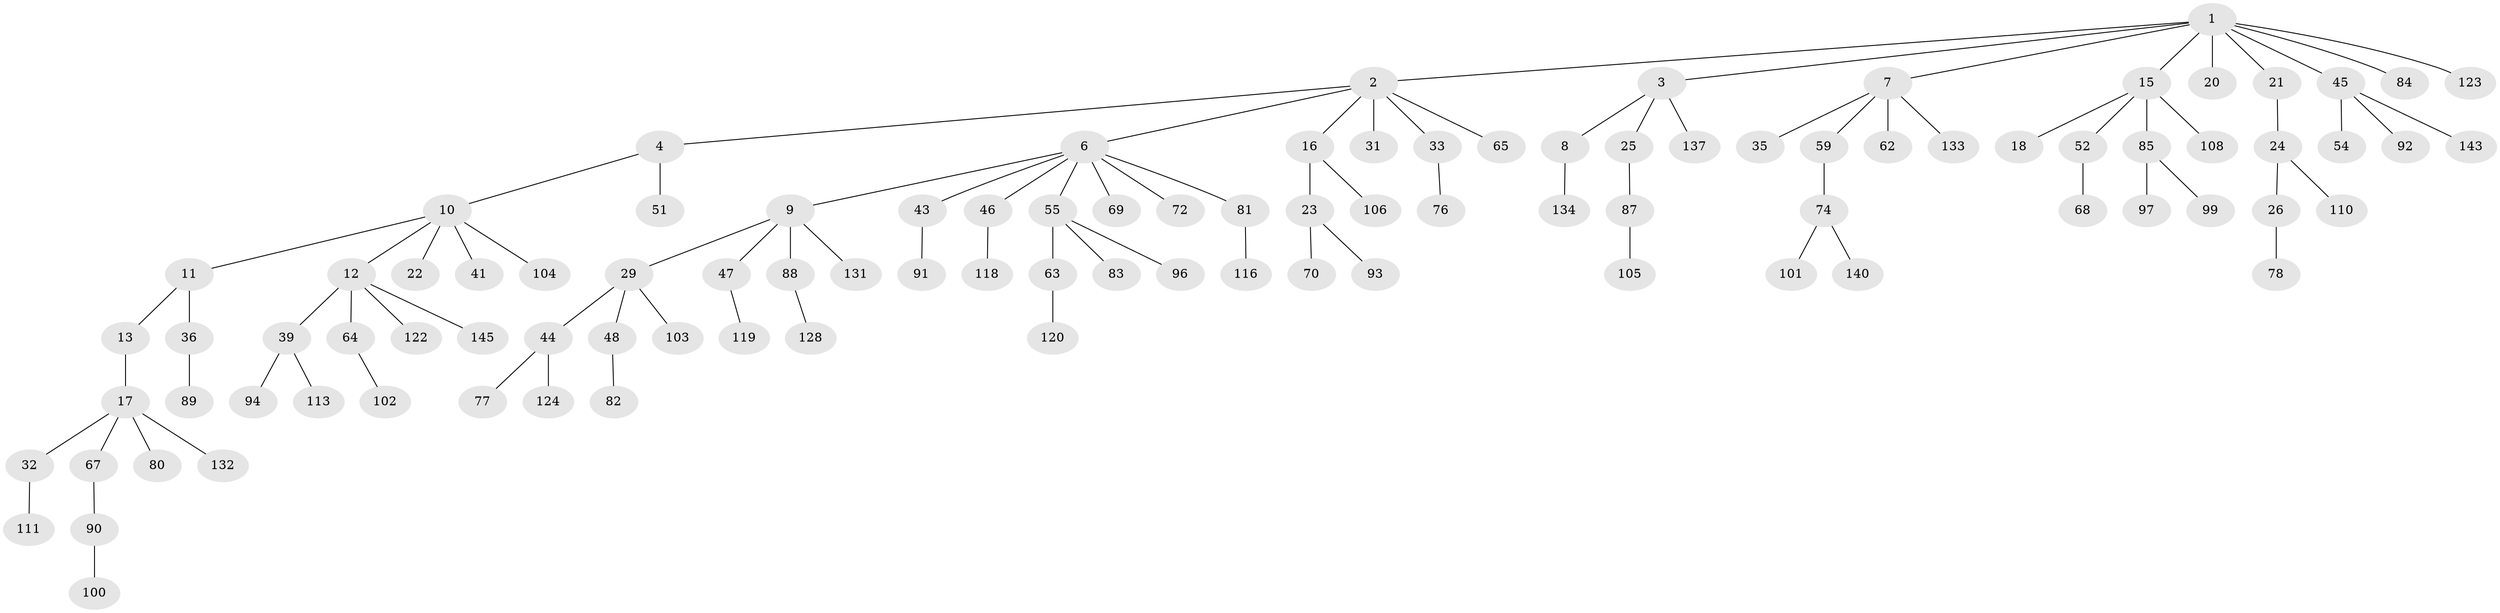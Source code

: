 // original degree distribution, {9: 0.006896551724137931, 6: 0.020689655172413793, 4: 0.10344827586206896, 3: 0.0896551724137931, 5: 0.020689655172413793, 2: 0.25517241379310346, 1: 0.503448275862069}
// Generated by graph-tools (version 1.1) at 2025/42/03/06/25 10:42:04]
// undirected, 99 vertices, 98 edges
graph export_dot {
graph [start="1"]
  node [color=gray90,style=filled];
  1 [super="+71"];
  2 [super="+5"];
  3 [super="+28"];
  4;
  6 [super="+38"];
  7 [super="+34"];
  8 [super="+40"];
  9 [super="+19"];
  10 [super="+14"];
  11 [super="+115"];
  12 [super="+60"];
  13;
  15 [super="+42"];
  16 [super="+136"];
  17 [super="+56"];
  18 [super="+30"];
  20 [super="+141"];
  21 [super="+50"];
  22;
  23 [super="+27"];
  24 [super="+66"];
  25 [super="+75"];
  26;
  29 [super="+37"];
  31 [super="+61"];
  32;
  33;
  35;
  36 [super="+135"];
  39 [super="+57"];
  41;
  43;
  44 [super="+142"];
  45 [super="+49"];
  46 [super="+127"];
  47 [super="+53"];
  48 [super="+73"];
  51 [super="+58"];
  52 [super="+109"];
  54;
  55 [super="+86"];
  59;
  62 [super="+117"];
  63;
  64 [super="+79"];
  65;
  67;
  68 [super="+126"];
  69;
  70;
  72;
  74 [super="+129"];
  76;
  77;
  78;
  80;
  81 [super="+114"];
  82 [super="+125"];
  83 [super="+144"];
  84;
  85 [super="+112"];
  87 [super="+121"];
  88 [super="+95"];
  89;
  90 [super="+98"];
  91;
  92;
  93 [super="+107"];
  94;
  96 [super="+130"];
  97;
  99;
  100;
  101;
  102;
  103;
  104;
  105;
  106;
  108;
  110;
  111;
  113;
  116 [super="+138"];
  118;
  119;
  120;
  122;
  123;
  124 [super="+139"];
  128;
  131;
  132;
  133;
  134;
  137;
  140;
  143;
  145;
  1 -- 2;
  1 -- 3;
  1 -- 7;
  1 -- 15;
  1 -- 20;
  1 -- 21;
  1 -- 45;
  1 -- 123;
  1 -- 84;
  2 -- 4;
  2 -- 31;
  2 -- 33;
  2 -- 65;
  2 -- 16;
  2 -- 6;
  3 -- 8;
  3 -- 25;
  3 -- 137;
  4 -- 10;
  4 -- 51;
  6 -- 9;
  6 -- 55;
  6 -- 81;
  6 -- 69;
  6 -- 72;
  6 -- 43;
  6 -- 46;
  7 -- 62;
  7 -- 35;
  7 -- 59;
  7 -- 133;
  8 -- 134;
  9 -- 29;
  9 -- 131;
  9 -- 88;
  9 -- 47;
  10 -- 11;
  10 -- 12;
  10 -- 41;
  10 -- 104;
  10 -- 22;
  11 -- 13;
  11 -- 36;
  12 -- 39;
  12 -- 122;
  12 -- 145;
  12 -- 64;
  13 -- 17;
  15 -- 18;
  15 -- 52;
  15 -- 85;
  15 -- 108;
  16 -- 23;
  16 -- 106;
  17 -- 32;
  17 -- 67;
  17 -- 132;
  17 -- 80;
  21 -- 24;
  23 -- 70;
  23 -- 93;
  24 -- 26;
  24 -- 110;
  25 -- 87;
  26 -- 78;
  29 -- 44;
  29 -- 103;
  29 -- 48;
  32 -- 111;
  33 -- 76;
  36 -- 89;
  39 -- 94;
  39 -- 113;
  43 -- 91;
  44 -- 77;
  44 -- 124;
  45 -- 54;
  45 -- 92;
  45 -- 143;
  46 -- 118;
  47 -- 119;
  48 -- 82;
  52 -- 68;
  55 -- 63;
  55 -- 83;
  55 -- 96;
  59 -- 74;
  63 -- 120;
  64 -- 102;
  67 -- 90;
  74 -- 101;
  74 -- 140;
  81 -- 116;
  85 -- 97;
  85 -- 99;
  87 -- 105;
  88 -- 128;
  90 -- 100;
}
